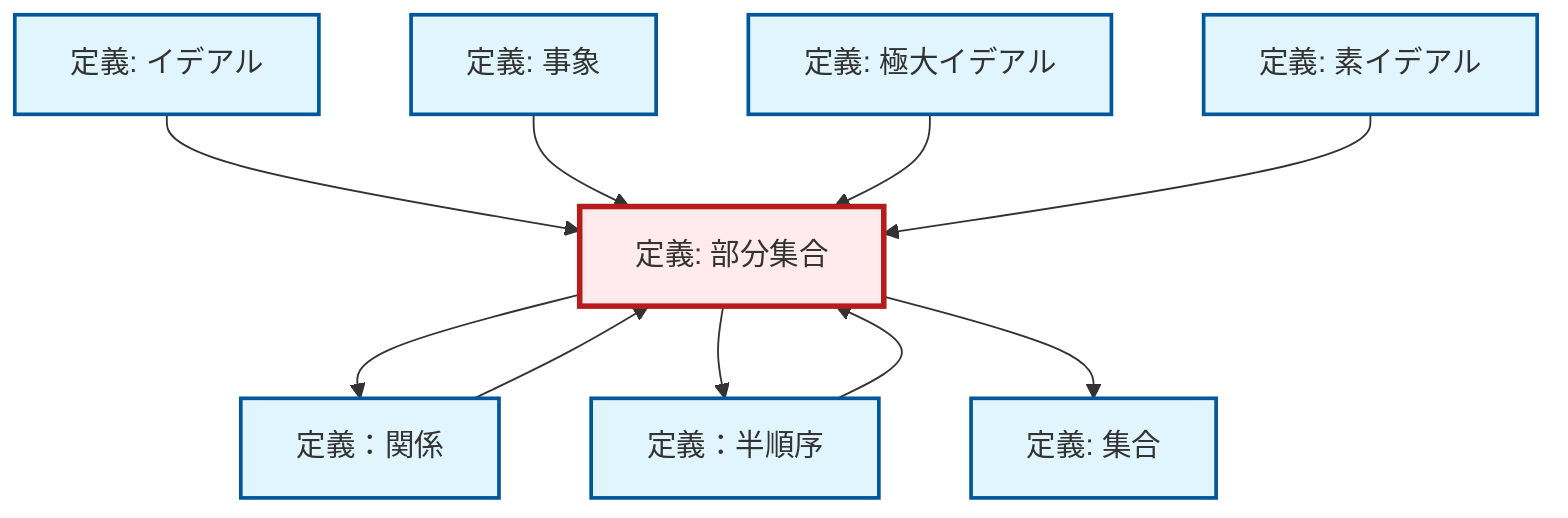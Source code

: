graph TD
    classDef definition fill:#e1f5fe,stroke:#01579b,stroke-width:2px
    classDef theorem fill:#f3e5f5,stroke:#4a148c,stroke-width:2px
    classDef axiom fill:#fff3e0,stroke:#e65100,stroke-width:2px
    classDef example fill:#e8f5e9,stroke:#1b5e20,stroke-width:2px
    classDef current fill:#ffebee,stroke:#b71c1c,stroke-width:3px
    def-event["定義: 事象"]:::definition
    def-subset["定義: 部分集合"]:::definition
    def-relation["定義：関係"]:::definition
    def-maximal-ideal["定義: 極大イデアル"]:::definition
    def-set["定義: 集合"]:::definition
    def-partial-order["定義：半順序"]:::definition
    def-ideal["定義: イデアル"]:::definition
    def-prime-ideal["定義: 素イデアル"]:::definition
    def-subset --> def-relation
    def-ideal --> def-subset
    def-subset --> def-partial-order
    def-event --> def-subset
    def-partial-order --> def-subset
    def-relation --> def-subset
    def-subset --> def-set
    def-maximal-ideal --> def-subset
    def-prime-ideal --> def-subset
    class def-subset current